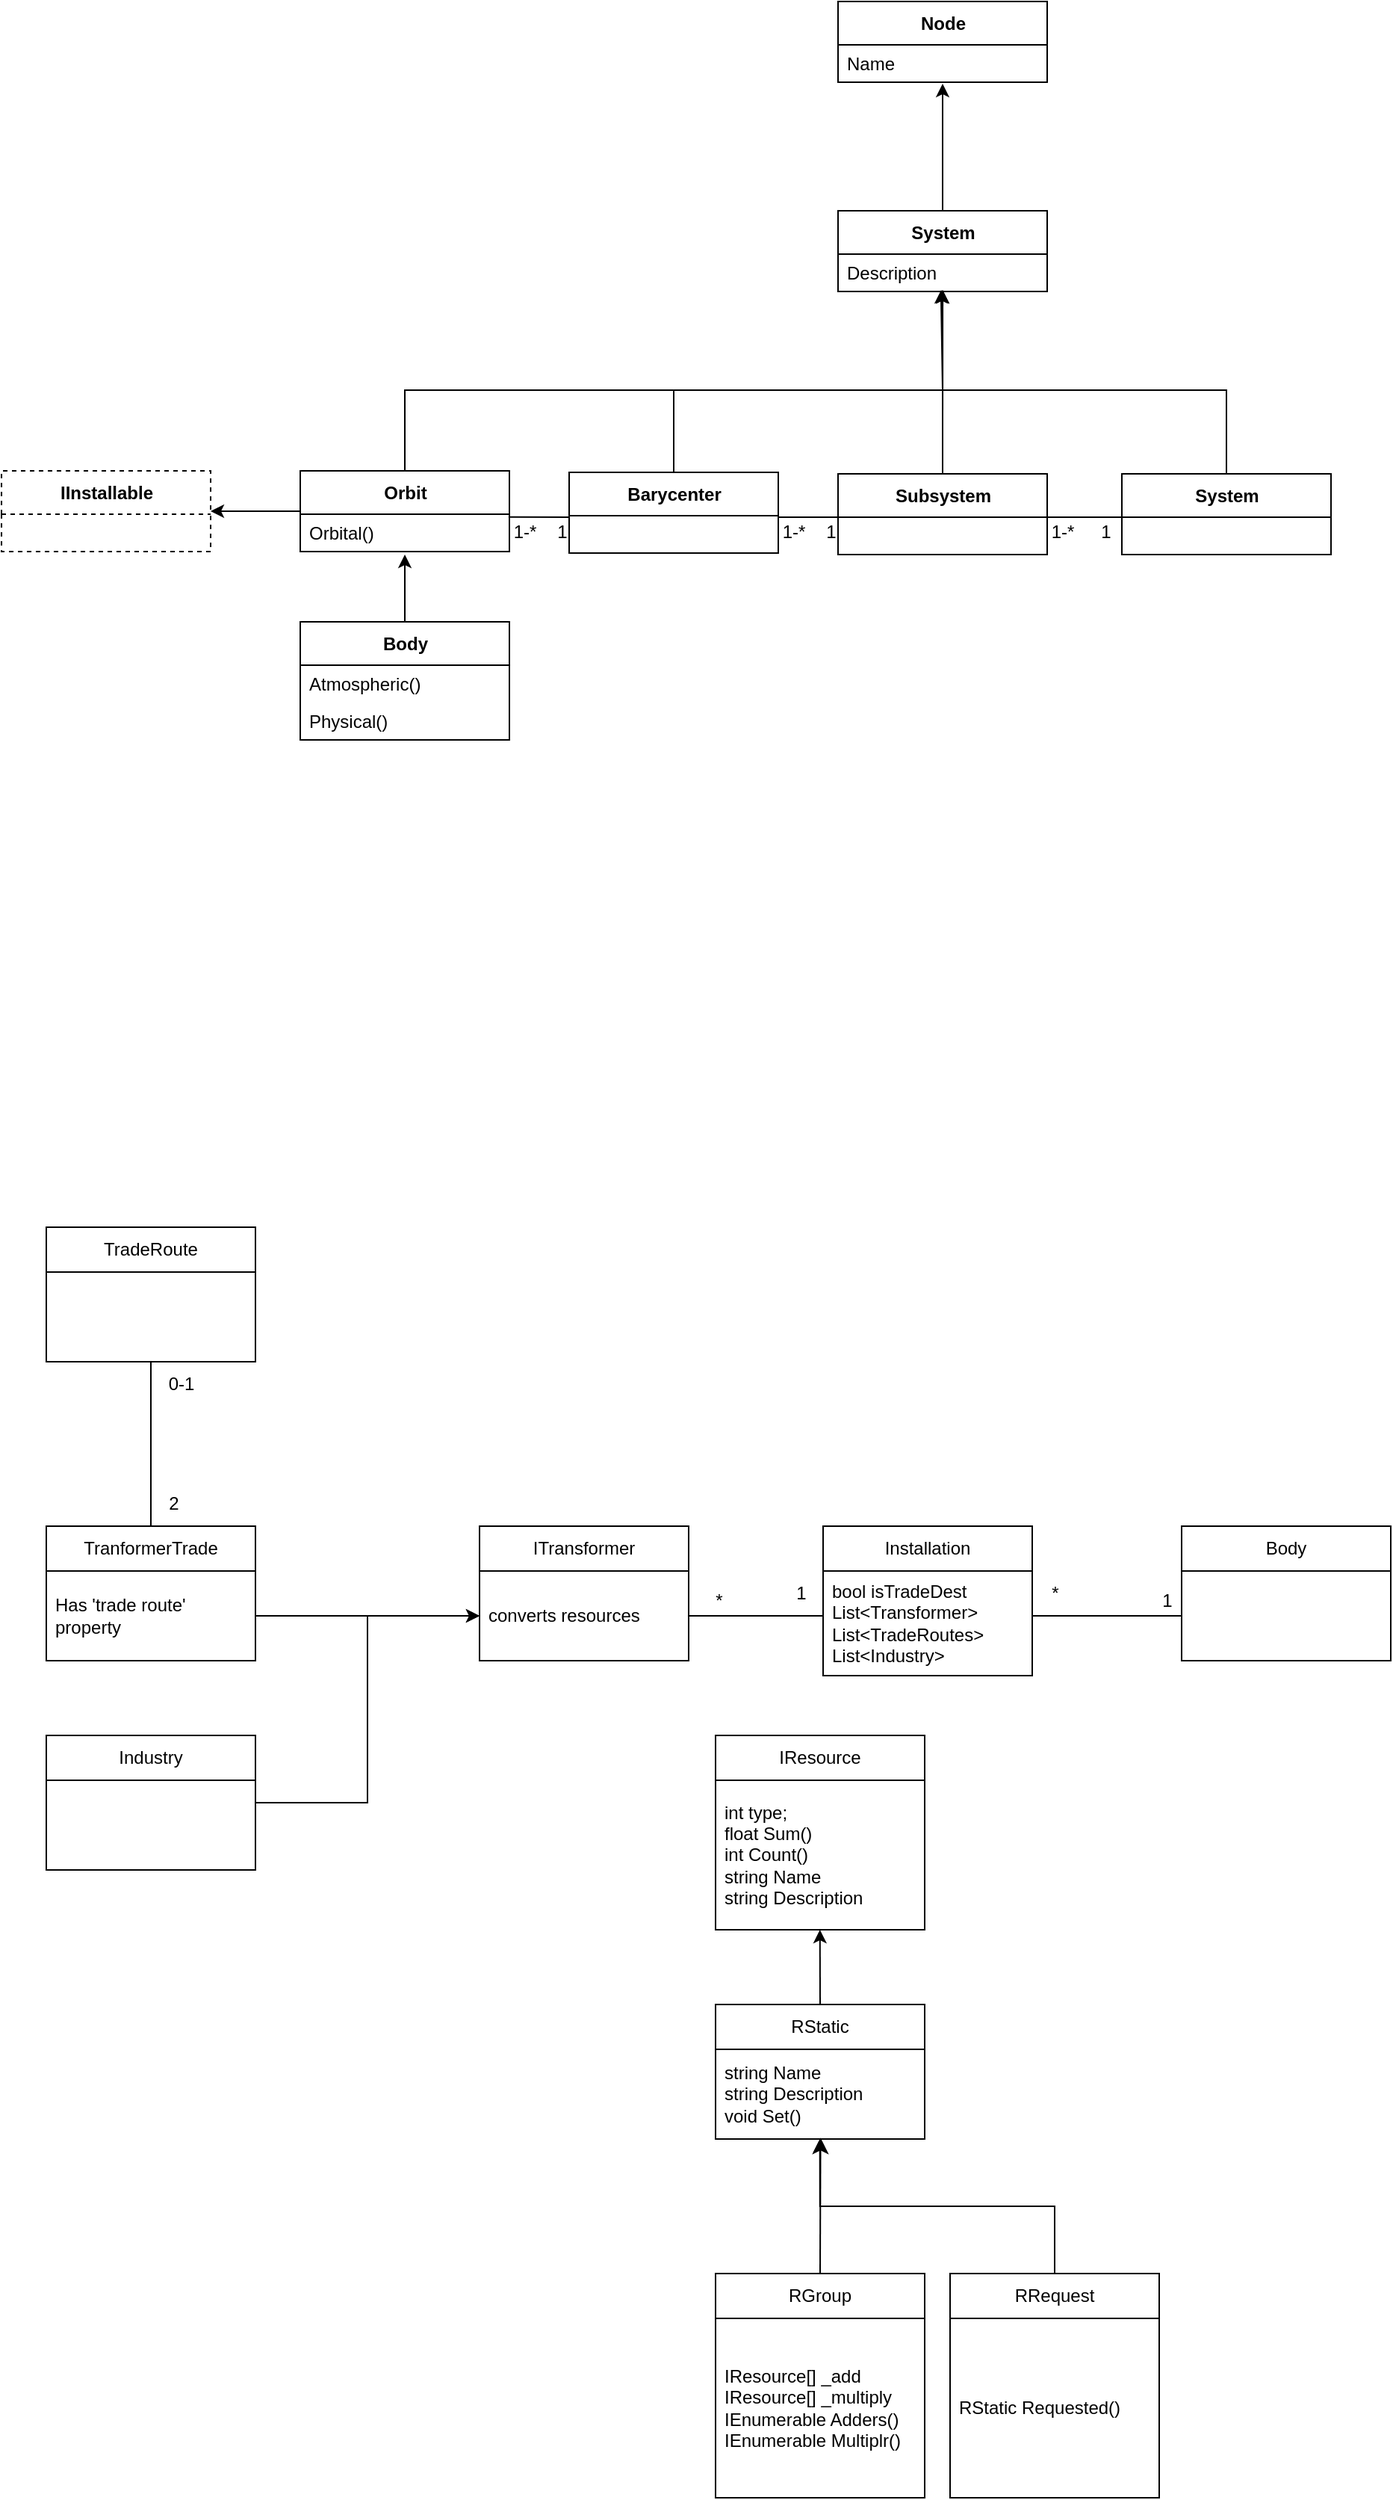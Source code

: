 <mxfile>
    <diagram id="XzvL14MpV3o9M-MEGPuH" name="ClassDiagram">
        <mxGraphModel dx="2213" dy="1777" grid="1" gridSize="10" guides="1" tooltips="1" connect="1" arrows="1" fold="1" page="1" pageScale="1" pageWidth="827" pageHeight="1169" math="0" shadow="0">
            <root>
                <mxCell id="0"/>
                <mxCell id="1" parent="0"/>
                <mxCell id="204" style="edgeStyle=orthogonalEdgeStyle;rounded=0;jumpStyle=arc;html=1;exitX=0.5;exitY=0;exitDx=0;exitDy=0;entryX=0.499;entryY=1;entryDx=0;entryDy=0;entryPerimeter=0;endArrow=classic;endFill=1;" parent="1" source="2" target="203" edge="1">
                    <mxGeometry relative="1" as="geometry"/>
                </mxCell>
                <mxCell id="2" value="RStatic" style="swimlane;fontStyle=0;childLayout=stackLayout;horizontal=1;startSize=30;horizontalStack=0;resizeParent=1;resizeParentMax=0;resizeLast=0;collapsible=1;marginBottom=0;whiteSpace=wrap;html=1;" parent="1" vertex="1">
                    <mxGeometry x="168" y="200" width="140" height="90" as="geometry"/>
                </mxCell>
                <mxCell id="5" value="string Name&lt;br&gt;string Description&lt;br&gt;void Set()" style="text;strokeColor=none;fillColor=none;align=left;verticalAlign=middle;spacingLeft=4;spacingRight=4;overflow=hidden;points=[[0,0.5],[1,0.5]];portConstraint=eastwest;rotatable=0;whiteSpace=wrap;html=1;" parent="2" vertex="1">
                    <mxGeometry y="30" width="140" height="60" as="geometry"/>
                </mxCell>
                <mxCell id="8" value="RGroup" style="swimlane;fontStyle=0;childLayout=stackLayout;horizontal=1;startSize=30;horizontalStack=0;resizeParent=1;resizeParentMax=0;resizeLast=0;collapsible=1;marginBottom=0;whiteSpace=wrap;html=1;" parent="1" vertex="1">
                    <mxGeometry x="168" y="380" width="140" height="150" as="geometry"/>
                </mxCell>
                <mxCell id="9" value="&lt;span style=&quot;text-align: center;&quot;&gt;IResource&lt;/span&gt;[] _add&lt;br&gt;&lt;span style=&quot;text-align: center;&quot;&gt;IResource[] _multiply&lt;br&gt;IEnumerable Adders()&lt;br&gt;&lt;/span&gt;&lt;span style=&quot;text-align: center;&quot;&gt;IEnumerable Multiplr()&lt;/span&gt;" style="text;strokeColor=none;fillColor=none;align=left;verticalAlign=middle;spacingLeft=4;spacingRight=4;overflow=hidden;points=[[0,0.5],[1,0.5]];portConstraint=eastwest;rotatable=0;whiteSpace=wrap;html=1;" parent="8" vertex="1">
                    <mxGeometry y="30" width="140" height="120" as="geometry"/>
                </mxCell>
                <mxCell id="17" value="" style="edgeStyle=segmentEdgeStyle;endArrow=classic;html=1;curved=0;rounded=0;endSize=8;startSize=8;exitX=0.5;exitY=0;exitDx=0;exitDy=0;entryX=0.502;entryY=0.986;entryDx=0;entryDy=0;entryPerimeter=0;" parent="1" source="8" target="5" edge="1">
                    <mxGeometry width="50" height="50" relative="1" as="geometry">
                        <mxPoint x="438" y="420" as="sourcePoint"/>
                        <mxPoint x="215" y="270" as="targetPoint"/>
                    </mxGeometry>
                </mxCell>
                <mxCell id="24" value="Installation" style="swimlane;fontStyle=0;childLayout=stackLayout;horizontal=1;startSize=30;horizontalStack=0;resizeParent=1;resizeParentMax=0;resizeLast=0;collapsible=1;marginBottom=0;whiteSpace=wrap;html=1;" parent="1" vertex="1">
                    <mxGeometry x="240" y="-120" width="140" height="100" as="geometry"/>
                </mxCell>
                <mxCell id="81" value="bool isTradeDest&lt;br&gt;List&amp;lt;Transformer&amp;gt;&lt;br&gt;List&amp;lt;TradeRoutes&amp;gt;&lt;br&gt;List&amp;lt;Industry&amp;gt;" style="text;strokeColor=none;fillColor=none;align=left;verticalAlign=middle;spacingLeft=4;spacingRight=4;overflow=hidden;points=[[0,0.5],[1,0.5]];portConstraint=eastwest;rotatable=0;whiteSpace=wrap;html=1;" parent="24" vertex="1">
                    <mxGeometry y="30" width="140" height="70" as="geometry"/>
                </mxCell>
                <mxCell id="36" value="Body" style="swimlane;fontStyle=0;childLayout=stackLayout;horizontal=1;startSize=30;horizontalStack=0;resizeParent=1;resizeParentMax=0;resizeLast=0;collapsible=1;marginBottom=0;whiteSpace=wrap;html=1;" parent="1" vertex="1">
                    <mxGeometry x="480" y="-120" width="140" height="90" as="geometry"/>
                </mxCell>
                <mxCell id="83" style="edgeStyle=none;html=1;exitX=0.5;exitY=1;exitDx=0;exitDy=0;entryX=0.5;entryY=0;entryDx=0;entryDy=0;endArrow=none;endFill=0;" parent="1" source="43" target="89" edge="1">
                    <mxGeometry relative="1" as="geometry"/>
                </mxCell>
                <mxCell id="43" value="TradeRoute" style="swimlane;fontStyle=0;childLayout=stackLayout;horizontal=1;startSize=30;horizontalStack=0;resizeParent=1;resizeParentMax=0;resizeLast=0;collapsible=1;marginBottom=0;whiteSpace=wrap;html=1;" parent="1" vertex="1">
                    <mxGeometry x="-280" y="-320" width="140" height="90" as="geometry"/>
                </mxCell>
                <mxCell id="63" value="ITransformer" style="swimlane;fontStyle=0;childLayout=stackLayout;horizontal=1;startSize=30;horizontalStack=0;resizeParent=1;resizeParentMax=0;resizeLast=0;collapsible=1;marginBottom=0;whiteSpace=wrap;html=1;" parent="1" vertex="1">
                    <mxGeometry x="10" y="-120" width="140" height="90" as="geometry"/>
                </mxCell>
                <mxCell id="64" value="converts resources" style="text;strokeColor=none;fillColor=none;align=left;verticalAlign=middle;spacingLeft=4;spacingRight=4;overflow=hidden;points=[[0,0.5],[1,0.5]];portConstraint=eastwest;rotatable=0;whiteSpace=wrap;html=1;" parent="63" vertex="1">
                    <mxGeometry y="30" width="140" height="60" as="geometry"/>
                </mxCell>
                <mxCell id="70" style="edgeStyle=none;html=1;exitX=1;exitY=0.5;exitDx=0;exitDy=0;startArrow=none;startFill=0;endArrow=none;endFill=0;" parent="1" source="64" edge="1">
                    <mxGeometry relative="1" as="geometry">
                        <mxPoint x="240" y="-60" as="targetPoint"/>
                    </mxGeometry>
                </mxCell>
                <mxCell id="71" value="*" style="text;html=1;align=center;verticalAlign=middle;resizable=0;points=[];autosize=1;strokeColor=none;fillColor=none;" parent="1" vertex="1">
                    <mxGeometry x="155" y="-85" width="30" height="30" as="geometry"/>
                </mxCell>
                <mxCell id="72" value="1" style="text;html=1;align=center;verticalAlign=middle;resizable=0;points=[];autosize=1;strokeColor=none;fillColor=none;" parent="1" vertex="1">
                    <mxGeometry x="210" y="-90" width="30" height="30" as="geometry"/>
                </mxCell>
                <mxCell id="82" style="edgeStyle=none;html=1;startArrow=none;startFill=0;endArrow=none;endFill=0;" parent="1" edge="1">
                    <mxGeometry relative="1" as="geometry">
                        <mxPoint x="480" y="-60" as="targetPoint"/>
                        <mxPoint x="380" y="-60" as="sourcePoint"/>
                    </mxGeometry>
                </mxCell>
                <mxCell id="84" value="0-1" style="text;html=1;align=center;verticalAlign=middle;resizable=0;points=[];autosize=1;strokeColor=none;fillColor=none;" parent="1" vertex="1">
                    <mxGeometry x="-210" y="-230" width="40" height="30" as="geometry"/>
                </mxCell>
                <mxCell id="85" value="2" style="text;html=1;align=center;verticalAlign=middle;resizable=0;points=[];autosize=1;strokeColor=none;fillColor=none;" parent="1" vertex="1">
                    <mxGeometry x="-210" y="-150" width="30" height="30" as="geometry"/>
                </mxCell>
                <mxCell id="86" value="*" style="text;html=1;align=center;verticalAlign=middle;resizable=0;points=[];autosize=1;strokeColor=none;fillColor=none;" parent="1" vertex="1">
                    <mxGeometry x="380" y="-90" width="30" height="30" as="geometry"/>
                </mxCell>
                <mxCell id="87" value="1" style="text;html=1;align=center;verticalAlign=middle;resizable=0;points=[];autosize=1;strokeColor=none;fillColor=none;" parent="1" vertex="1">
                    <mxGeometry x="455" y="-85" width="30" height="30" as="geometry"/>
                </mxCell>
                <mxCell id="89" value="TranformerTrade" style="swimlane;fontStyle=0;childLayout=stackLayout;horizontal=1;startSize=30;horizontalStack=0;resizeParent=1;resizeParentMax=0;resizeLast=0;collapsible=1;marginBottom=0;whiteSpace=wrap;html=1;" parent="1" vertex="1">
                    <mxGeometry x="-280" y="-120" width="140" height="90" as="geometry"/>
                </mxCell>
                <mxCell id="90" value="Has 'trade route' property" style="text;strokeColor=none;fillColor=none;align=left;verticalAlign=middle;spacingLeft=4;spacingRight=4;overflow=hidden;points=[[0,0.5],[1,0.5]];portConstraint=eastwest;rotatable=0;whiteSpace=wrap;html=1;" parent="89" vertex="1">
                    <mxGeometry y="30" width="140" height="60" as="geometry"/>
                </mxCell>
                <mxCell id="92" value="" style="edgeStyle=none;html=1;" parent="1" source="90" target="64" edge="1">
                    <mxGeometry relative="1" as="geometry"/>
                </mxCell>
                <mxCell id="100" style="edgeStyle=orthogonalEdgeStyle;html=1;exitX=1;exitY=0.5;exitDx=0;exitDy=0;entryX=0;entryY=0.5;entryDx=0;entryDy=0;rounded=0;" parent="1" source="98" target="64" edge="1">
                    <mxGeometry relative="1" as="geometry"/>
                </mxCell>
                <mxCell id="98" value="Industry" style="swimlane;fontStyle=0;childLayout=stackLayout;horizontal=1;startSize=30;horizontalStack=0;resizeParent=1;resizeParentMax=0;resizeLast=0;collapsible=1;marginBottom=0;whiteSpace=wrap;html=1;" parent="1" vertex="1">
                    <mxGeometry x="-280" y="20" width="140" height="90" as="geometry"/>
                </mxCell>
                <mxCell id="201" style="edgeStyle=orthogonalEdgeStyle;rounded=0;jumpStyle=arc;html=1;exitX=0.5;exitY=0;exitDx=0;exitDy=0;endArrow=classic;endFill=1;entryX=0.499;entryY=0.999;entryDx=0;entryDy=0;entryPerimeter=0;" parent="1" source="101" target="5" edge="1">
                    <mxGeometry relative="1" as="geometry">
                        <mxPoint x="260" y="300" as="targetPoint"/>
                    </mxGeometry>
                </mxCell>
                <mxCell id="101" value="RRequest" style="swimlane;fontStyle=0;childLayout=stackLayout;horizontal=1;startSize=30;horizontalStack=0;resizeParent=1;resizeParentMax=0;resizeLast=0;collapsible=1;marginBottom=0;whiteSpace=wrap;html=1;" parent="1" vertex="1">
                    <mxGeometry x="325" y="380" width="140" height="150" as="geometry"/>
                </mxCell>
                <mxCell id="102" value="RStatic Requested()&lt;br&gt;" style="text;strokeColor=none;fillColor=none;align=left;verticalAlign=middle;spacingLeft=4;spacingRight=4;overflow=hidden;points=[[0,0.5],[1,0.5]];portConstraint=eastwest;rotatable=0;whiteSpace=wrap;html=1;" parent="101" vertex="1">
                    <mxGeometry y="30" width="140" height="120" as="geometry"/>
                </mxCell>
                <mxCell id="111" style="edgeStyle=orthogonalEdgeStyle;rounded=0;html=1;exitX=0.5;exitY=0;exitDx=0;exitDy=0;entryX=0.5;entryY=1.04;entryDx=0;entryDy=0;endArrow=classic;endFill=1;entryPerimeter=0;" parent="1" source="191" target="194" edge="1">
                    <mxGeometry relative="1" as="geometry">
                        <mxPoint x="320" y="-1010" as="sourcePoint"/>
                        <mxPoint x="320" y="-1040" as="targetPoint"/>
                        <Array as="points"/>
                    </mxGeometry>
                </mxCell>
                <mxCell id="116" style="edgeStyle=orthogonalEdgeStyle;rounded=0;html=1;exitX=1;exitY=0.5;exitDx=0;exitDy=0;entryX=0;entryY=0.5;entryDx=0;entryDy=0;endArrow=none;endFill=0;" parent="1" edge="1">
                    <mxGeometry relative="1" as="geometry">
                        <mxPoint x="390" y="-795" as="sourcePoint"/>
                        <mxPoint x="440" y="-795" as="targetPoint"/>
                    </mxGeometry>
                </mxCell>
                <mxCell id="118" style="edgeStyle=orthogonalEdgeStyle;rounded=0;html=1;exitX=0.5;exitY=0;exitDx=0;exitDy=0;endArrow=none;endFill=0;" parent="1" edge="1">
                    <mxGeometry relative="1" as="geometry">
                        <mxPoint x="320" y="-880" as="targetPoint"/>
                        <mxPoint x="320" y="-840" as="sourcePoint"/>
                    </mxGeometry>
                </mxCell>
                <mxCell id="125" style="edgeStyle=orthogonalEdgeStyle;rounded=0;jumpStyle=arc;html=1;exitX=0.5;exitY=0;exitDx=0;exitDy=0;entryX=0.5;entryY=0.96;entryDx=0;entryDy=0;endArrow=classic;endFill=1;entryPerimeter=0;" parent="1" target="192" edge="1">
                    <mxGeometry relative="1" as="geometry">
                        <mxPoint x="320" y="-824.0" as="sourcePoint"/>
                        <mxPoint x="320" y="-920" as="targetPoint"/>
                    </mxGeometry>
                </mxCell>
                <mxCell id="119" style="edgeStyle=orthogonalEdgeStyle;rounded=0;html=1;exitX=0.5;exitY=0;exitDx=0;exitDy=0;endArrow=none;endFill=0;" parent="1" source="188" edge="1">
                    <mxGeometry relative="1" as="geometry">
                        <mxPoint x="320" y="-880" as="targetPoint"/>
                        <mxPoint x="510" y="-840" as="sourcePoint"/>
                        <Array as="points">
                            <mxPoint x="510" y="-880"/>
                        </Array>
                    </mxGeometry>
                </mxCell>
                <mxCell id="117" value="1" style="text;html=1;align=center;verticalAlign=middle;resizable=0;points=[];autosize=1;strokeColor=none;fillColor=none;" parent="1" vertex="1">
                    <mxGeometry x="230" y="-800" width="30" height="30" as="geometry"/>
                </mxCell>
                <mxCell id="120" value="1" style="text;html=1;align=center;verticalAlign=middle;resizable=0;points=[];autosize=1;strokeColor=none;fillColor=none;" parent="1" vertex="1">
                    <mxGeometry x="414" y="-800" width="30" height="30" as="geometry"/>
                </mxCell>
                <mxCell id="122" value="&amp;nbsp; &amp;nbsp;1-*" style="text;html=1;align=center;verticalAlign=middle;resizable=0;points=[];autosize=1;strokeColor=none;fillColor=none;" parent="1" vertex="1">
                    <mxGeometry x="370" y="-800" width="50" height="30" as="geometry"/>
                </mxCell>
                <mxCell id="128" style="edgeStyle=orthogonalEdgeStyle;rounded=0;jumpStyle=arc;html=1;exitX=0.5;exitY=0;exitDx=0;exitDy=0;endArrow=classic;endFill=1;entryX=0.493;entryY=0.96;entryDx=0;entryDy=0;entryPerimeter=0;" parent="1" target="192" edge="1">
                    <mxGeometry relative="1" as="geometry">
                        <mxPoint x="140" y="-824.0" as="sourcePoint"/>
                        <mxPoint x="320" y="-930" as="targetPoint"/>
                        <Array as="points">
                            <mxPoint x="140" y="-880"/>
                            <mxPoint x="320" y="-880"/>
                        </Array>
                    </mxGeometry>
                </mxCell>
                <mxCell id="131" style="edgeStyle=orthogonalEdgeStyle;rounded=0;jumpStyle=arc;html=1;exitX=1;exitY=0.5;exitDx=0;exitDy=0;endArrow=none;endFill=0;entryX=0;entryY=0.5;entryDx=0;entryDy=0;" parent="1" edge="1">
                    <mxGeometry relative="1" as="geometry">
                        <mxPoint x="250" y="-795" as="targetPoint"/>
                        <mxPoint x="210" y="-795" as="sourcePoint"/>
                    </mxGeometry>
                </mxCell>
                <mxCell id="139" style="edgeStyle=orthogonalEdgeStyle;rounded=0;jumpStyle=arc;html=1;exitX=0;exitY=0.5;exitDx=0;exitDy=0;entryX=0.996;entryY=0.073;entryDx=0;entryDy=0;endArrow=none;endFill=0;entryPerimeter=0;" parent="1" target="176" edge="1">
                    <mxGeometry relative="1" as="geometry">
                        <mxPoint x="70" y="-795" as="sourcePoint"/>
                        <mxPoint x="30" y="-795" as="targetPoint"/>
                    </mxGeometry>
                </mxCell>
                <mxCell id="136" style="edgeStyle=orthogonalEdgeStyle;rounded=0;jumpStyle=arc;html=1;exitX=0.5;exitY=0;exitDx=0;exitDy=0;endArrow=classic;endFill=1;entryX=0.493;entryY=0.96;entryDx=0;entryDy=0;entryPerimeter=0;" parent="1" source="175" target="192" edge="1">
                    <mxGeometry relative="1" as="geometry">
                        <mxPoint x="-40" y="-840" as="sourcePoint"/>
                        <mxPoint x="100" y="-930" as="targetPoint"/>
                        <Array as="points">
                            <mxPoint x="-40" y="-880"/>
                            <mxPoint x="320" y="-880"/>
                            <mxPoint x="320" y="-930"/>
                            <mxPoint x="319" y="-930"/>
                        </Array>
                    </mxGeometry>
                </mxCell>
                <mxCell id="146" style="edgeStyle=orthogonalEdgeStyle;rounded=0;jumpStyle=arc;html=1;exitX=0;exitY=0.5;exitDx=0;exitDy=0;entryX=1;entryY=0.5;entryDx=0;entryDy=0;endArrow=classic;endFill=1;" parent="1" source="175" target="167" edge="1">
                    <mxGeometry relative="1" as="geometry">
                        <mxPoint x="-110" y="-795" as="sourcePoint"/>
                        <mxPoint x="-170" y="-675" as="targetPoint"/>
                    </mxGeometry>
                </mxCell>
                <mxCell id="137" value="1-*" style="text;html=1;align=center;verticalAlign=middle;resizable=0;points=[];autosize=1;strokeColor=none;fillColor=none;" parent="1" vertex="1">
                    <mxGeometry x="200" y="-800" width="40" height="30" as="geometry"/>
                </mxCell>
                <mxCell id="138" value="1-*" style="text;html=1;align=center;verticalAlign=middle;resizable=0;points=[];autosize=1;strokeColor=none;fillColor=none;" parent="1" vertex="1">
                    <mxGeometry x="20" y="-800" width="40" height="30" as="geometry"/>
                </mxCell>
                <mxCell id="140" value="1" style="text;html=1;align=center;verticalAlign=middle;resizable=0;points=[];autosize=1;strokeColor=none;fillColor=none;" parent="1" vertex="1">
                    <mxGeometry x="50" y="-800" width="30" height="30" as="geometry"/>
                </mxCell>
                <mxCell id="167" value="IInstallable" style="swimlane;fontStyle=1;align=center;verticalAlign=middle;childLayout=stackLayout;horizontal=1;startSize=29;horizontalStack=0;resizeParent=1;resizeParentMax=0;resizeLast=0;collapsible=0;marginBottom=0;html=1;dashed=1;" parent="1" vertex="1">
                    <mxGeometry x="-310" y="-826" width="140" height="54" as="geometry"/>
                </mxCell>
                <mxCell id="182" style="edgeStyle=orthogonalEdgeStyle;rounded=0;jumpStyle=arc;html=1;exitX=0.5;exitY=0;exitDx=0;exitDy=0;endArrow=classic;endFill=1;" parent="1" source="170" edge="1">
                    <mxGeometry relative="1" as="geometry">
                        <mxPoint x="-40" y="-770" as="targetPoint"/>
                    </mxGeometry>
                </mxCell>
                <mxCell id="170" value="Body" style="swimlane;fontStyle=1;align=center;verticalAlign=middle;childLayout=stackLayout;horizontal=1;startSize=29;horizontalStack=0;resizeParent=1;resizeParentMax=0;resizeLast=0;collapsible=0;marginBottom=0;html=1;" parent="1" vertex="1">
                    <mxGeometry x="-110" y="-725" width="140" height="79" as="geometry"/>
                </mxCell>
                <mxCell id="172" value="Atmospheric()" style="text;html=1;strokeColor=none;fillColor=none;align=left;verticalAlign=middle;spacingLeft=4;spacingRight=4;overflow=hidden;rotatable=0;points=[[0,0.5],[1,0.5]];portConstraint=eastwest;dashed=1;" parent="170" vertex="1">
                    <mxGeometry y="29" width="140" height="25" as="geometry"/>
                </mxCell>
                <mxCell id="171" value="Physical()" style="text;html=1;strokeColor=none;fillColor=none;align=left;verticalAlign=middle;spacingLeft=4;spacingRight=4;overflow=hidden;rotatable=0;points=[[0,0.5],[1,0.5]];portConstraint=eastwest;dashed=1;" parent="170" vertex="1">
                    <mxGeometry y="54" width="140" height="25" as="geometry"/>
                </mxCell>
                <mxCell id="175" value="Orbit" style="swimlane;fontStyle=1;align=center;verticalAlign=middle;childLayout=stackLayout;horizontal=1;startSize=29;horizontalStack=0;resizeParent=1;resizeParentMax=0;resizeLast=0;collapsible=0;marginBottom=0;html=1;" parent="1" vertex="1">
                    <mxGeometry x="-110" y="-826" width="140" height="54" as="geometry"/>
                </mxCell>
                <mxCell id="176" value="Orbital()" style="text;html=1;strokeColor=none;fillColor=none;align=left;verticalAlign=middle;spacingLeft=4;spacingRight=4;overflow=hidden;rotatable=0;points=[[0,0.5],[1,0.5]];portConstraint=eastwest;dashed=1;" parent="175" vertex="1">
                    <mxGeometry y="29" width="140" height="25" as="geometry"/>
                </mxCell>
                <mxCell id="184" value="Barycenter" style="swimlane;fontStyle=1;align=center;verticalAlign=middle;childLayout=stackLayout;horizontal=1;startSize=29;horizontalStack=0;resizeParent=1;resizeParentMax=0;resizeLast=0;collapsible=0;marginBottom=0;html=1;" parent="1" vertex="1">
                    <mxGeometry x="70" y="-825" width="140" height="54" as="geometry"/>
                </mxCell>
                <mxCell id="185" value="&amp;nbsp;&amp;nbsp;" style="text;html=1;strokeColor=none;fillColor=none;align=left;verticalAlign=middle;spacingLeft=4;spacingRight=4;overflow=hidden;rotatable=0;points=[[0,0.5],[1,0.5]];portConstraint=eastwest;dashed=1;" parent="184" vertex="1">
                    <mxGeometry y="29" width="140" height="25" as="geometry"/>
                </mxCell>
                <mxCell id="186" value="Subsystem" style="swimlane;fontStyle=1;align=center;verticalAlign=middle;childLayout=stackLayout;horizontal=1;startSize=29;horizontalStack=0;resizeParent=1;resizeParentMax=0;resizeLast=0;collapsible=0;marginBottom=0;html=1;" parent="1" vertex="1">
                    <mxGeometry x="250" y="-824" width="140" height="54" as="geometry"/>
                </mxCell>
                <mxCell id="187" value="&amp;nbsp;&amp;nbsp;" style="text;html=1;strokeColor=none;fillColor=none;align=left;verticalAlign=middle;spacingLeft=4;spacingRight=4;overflow=hidden;rotatable=0;points=[[0,0.5],[1,0.5]];portConstraint=eastwest;dashed=1;" parent="186" vertex="1">
                    <mxGeometry y="29" width="140" height="25" as="geometry"/>
                </mxCell>
                <mxCell id="188" value="System" style="swimlane;fontStyle=1;align=center;verticalAlign=middle;childLayout=stackLayout;horizontal=1;startSize=29;horizontalStack=0;resizeParent=1;resizeParentMax=0;resizeLast=0;collapsible=0;marginBottom=0;html=1;" parent="1" vertex="1">
                    <mxGeometry x="440" y="-824" width="140" height="54" as="geometry"/>
                </mxCell>
                <mxCell id="189" value="&amp;nbsp;&amp;nbsp;" style="text;html=1;strokeColor=none;fillColor=none;align=left;verticalAlign=middle;spacingLeft=4;spacingRight=4;overflow=hidden;rotatable=0;points=[[0,0.5],[1,0.5]];portConstraint=eastwest;dashed=1;" parent="188" vertex="1">
                    <mxGeometry y="29" width="140" height="25" as="geometry"/>
                </mxCell>
                <mxCell id="191" value="System" style="swimlane;fontStyle=1;align=center;verticalAlign=middle;childLayout=stackLayout;horizontal=1;startSize=29;horizontalStack=0;resizeParent=1;resizeParentMax=0;resizeLast=0;collapsible=0;marginBottom=0;html=1;" parent="1" vertex="1">
                    <mxGeometry x="250" y="-1000" width="140" height="54" as="geometry"/>
                </mxCell>
                <mxCell id="192" value="Description" style="text;html=1;strokeColor=none;fillColor=none;align=left;verticalAlign=middle;spacingLeft=4;spacingRight=4;overflow=hidden;rotatable=0;points=[[0,0.5],[1,0.5]];portConstraint=eastwest;dashed=1;" parent="191" vertex="1">
                    <mxGeometry y="29" width="140" height="25" as="geometry"/>
                </mxCell>
                <mxCell id="193" value="Node" style="swimlane;fontStyle=1;align=center;verticalAlign=middle;childLayout=stackLayout;horizontal=1;startSize=29;horizontalStack=0;resizeParent=1;resizeParentMax=0;resizeLast=0;collapsible=0;marginBottom=0;html=1;" parent="1" vertex="1">
                    <mxGeometry x="250" y="-1140" width="140" height="54" as="geometry"/>
                </mxCell>
                <mxCell id="194" value="Name" style="text;html=1;strokeColor=none;fillColor=none;align=left;verticalAlign=middle;spacingLeft=4;spacingRight=4;overflow=hidden;rotatable=0;points=[[0,0.5],[1,0.5]];portConstraint=eastwest;dashed=1;" parent="193" vertex="1">
                    <mxGeometry y="29" width="140" height="25" as="geometry"/>
                </mxCell>
                <mxCell id="202" value="IResource" style="swimlane;fontStyle=0;childLayout=stackLayout;horizontal=1;startSize=30;horizontalStack=0;resizeParent=1;resizeParentMax=0;resizeLast=0;collapsible=1;marginBottom=0;whiteSpace=wrap;html=1;" parent="1" vertex="1">
                    <mxGeometry x="168" y="20" width="140" height="130" as="geometry"/>
                </mxCell>
                <mxCell id="203" value="int type;&lt;br&gt;float Sum()&lt;br&gt;int Count()&lt;br&gt;string Name&lt;br&gt;string Description" style="text;strokeColor=none;fillColor=none;align=left;verticalAlign=middle;spacingLeft=4;spacingRight=4;overflow=hidden;points=[[0,0.5],[1,0.5]];portConstraint=eastwest;rotatable=0;whiteSpace=wrap;html=1;" parent="202" vertex="1">
                    <mxGeometry y="30" width="140" height="100" as="geometry"/>
                </mxCell>
            </root>
        </mxGraphModel>
    </diagram>
</mxfile>